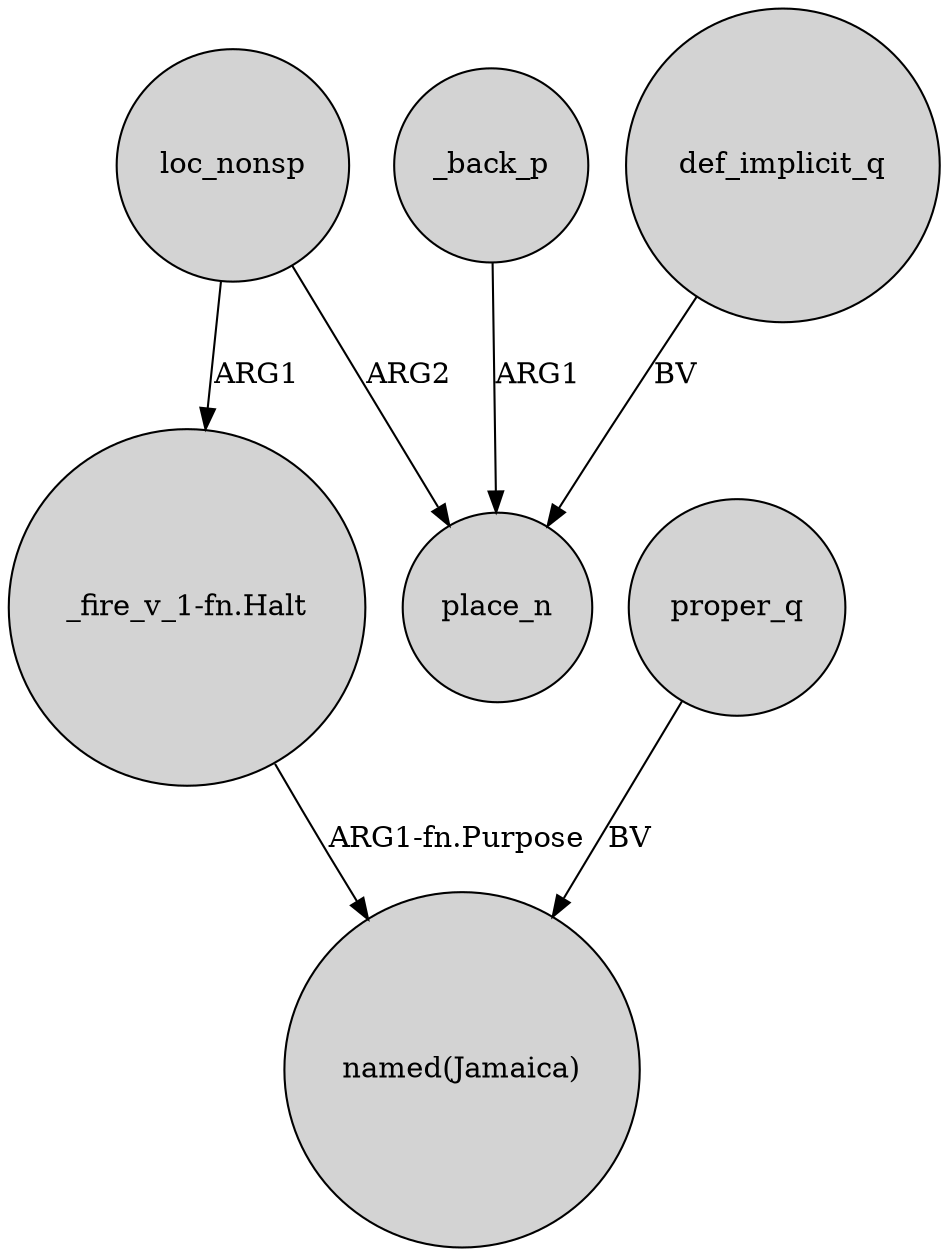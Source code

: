 digraph {
	node [shape=circle style=filled]
	loc_nonsp -> "_fire_v_1-fn.Halt" [label=ARG1]
	loc_nonsp -> place_n [label=ARG2]
	_back_p -> place_n [label=ARG1]
	def_implicit_q -> place_n [label=BV]
	proper_q -> "named(Jamaica)" [label=BV]
	"_fire_v_1-fn.Halt" -> "named(Jamaica)" [label="ARG1-fn.Purpose"]
}
